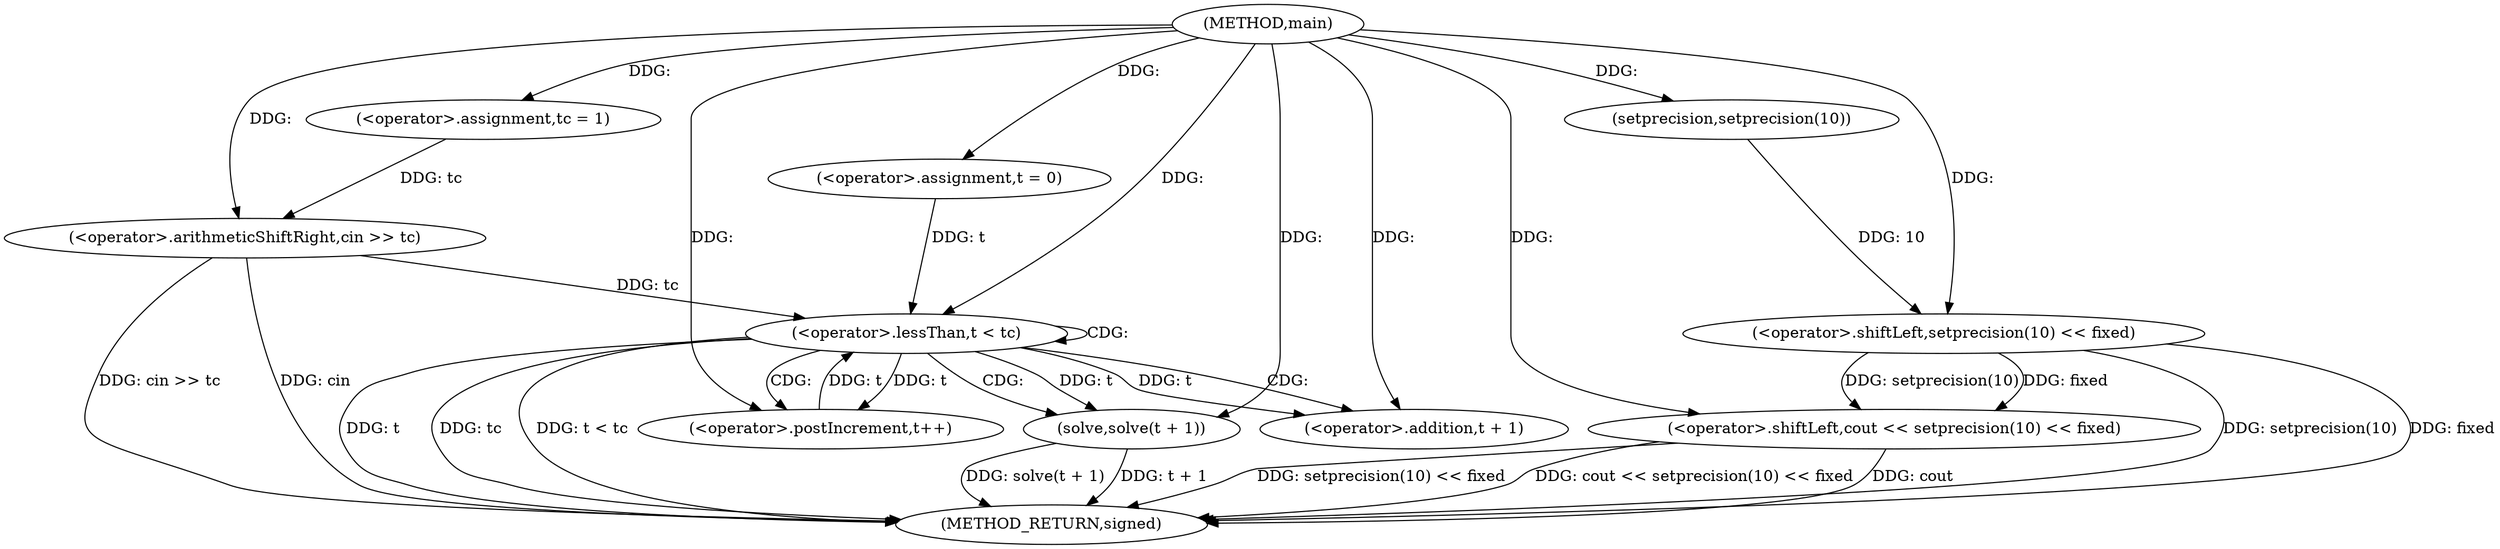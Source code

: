 digraph "main" {  
"1000289" [label = "(METHOD,main)" ]
"1000319" [label = "(METHOD_RETURN,signed)" ]
"1000291" [label = "(<operator>.shiftLeft,cout << setprecision(10) << fixed)" ]
"1000298" [label = "(<operator>.assignment,tc = 1)" ]
"1000301" [label = "(<operator>.arithmeticShiftRight,cin >> tc)" ]
"1000306" [label = "(<operator>.assignment,t = 0)" ]
"1000309" [label = "(<operator>.lessThan,t < tc)" ]
"1000312" [label = "(<operator>.postIncrement,t++)" ]
"1000293" [label = "(<operator>.shiftLeft,setprecision(10) << fixed)" ]
"1000315" [label = "(solve,solve(t + 1))" ]
"1000294" [label = "(setprecision,setprecision(10))" ]
"1000316" [label = "(<operator>.addition,t + 1)" ]
  "1000293" -> "1000319"  [ label = "DDG: setprecision(10)"] 
  "1000291" -> "1000319"  [ label = "DDG: setprecision(10) << fixed"] 
  "1000291" -> "1000319"  [ label = "DDG: cout << setprecision(10) << fixed"] 
  "1000301" -> "1000319"  [ label = "DDG: cin >> tc"] 
  "1000309" -> "1000319"  [ label = "DDG: t"] 
  "1000309" -> "1000319"  [ label = "DDG: tc"] 
  "1000309" -> "1000319"  [ label = "DDG: t < tc"] 
  "1000315" -> "1000319"  [ label = "DDG: t + 1"] 
  "1000315" -> "1000319"  [ label = "DDG: solve(t + 1)"] 
  "1000301" -> "1000319"  [ label = "DDG: cin"] 
  "1000291" -> "1000319"  [ label = "DDG: cout"] 
  "1000293" -> "1000319"  [ label = "DDG: fixed"] 
  "1000289" -> "1000298"  [ label = "DDG: "] 
  "1000289" -> "1000291"  [ label = "DDG: "] 
  "1000293" -> "1000291"  [ label = "DDG: setprecision(10)"] 
  "1000293" -> "1000291"  [ label = "DDG: fixed"] 
  "1000289" -> "1000301"  [ label = "DDG: "] 
  "1000298" -> "1000301"  [ label = "DDG: tc"] 
  "1000289" -> "1000306"  [ label = "DDG: "] 
  "1000294" -> "1000293"  [ label = "DDG: 10"] 
  "1000289" -> "1000293"  [ label = "DDG: "] 
  "1000306" -> "1000309"  [ label = "DDG: t"] 
  "1000312" -> "1000309"  [ label = "DDG: t"] 
  "1000289" -> "1000309"  [ label = "DDG: "] 
  "1000301" -> "1000309"  [ label = "DDG: tc"] 
  "1000289" -> "1000312"  [ label = "DDG: "] 
  "1000309" -> "1000312"  [ label = "DDG: t"] 
  "1000289" -> "1000294"  [ label = "DDG: "] 
  "1000289" -> "1000315"  [ label = "DDG: "] 
  "1000309" -> "1000315"  [ label = "DDG: t"] 
  "1000309" -> "1000316"  [ label = "DDG: t"] 
  "1000289" -> "1000316"  [ label = "DDG: "] 
  "1000309" -> "1000316"  [ label = "CDG: "] 
  "1000309" -> "1000309"  [ label = "CDG: "] 
  "1000309" -> "1000312"  [ label = "CDG: "] 
  "1000309" -> "1000315"  [ label = "CDG: "] 
}
